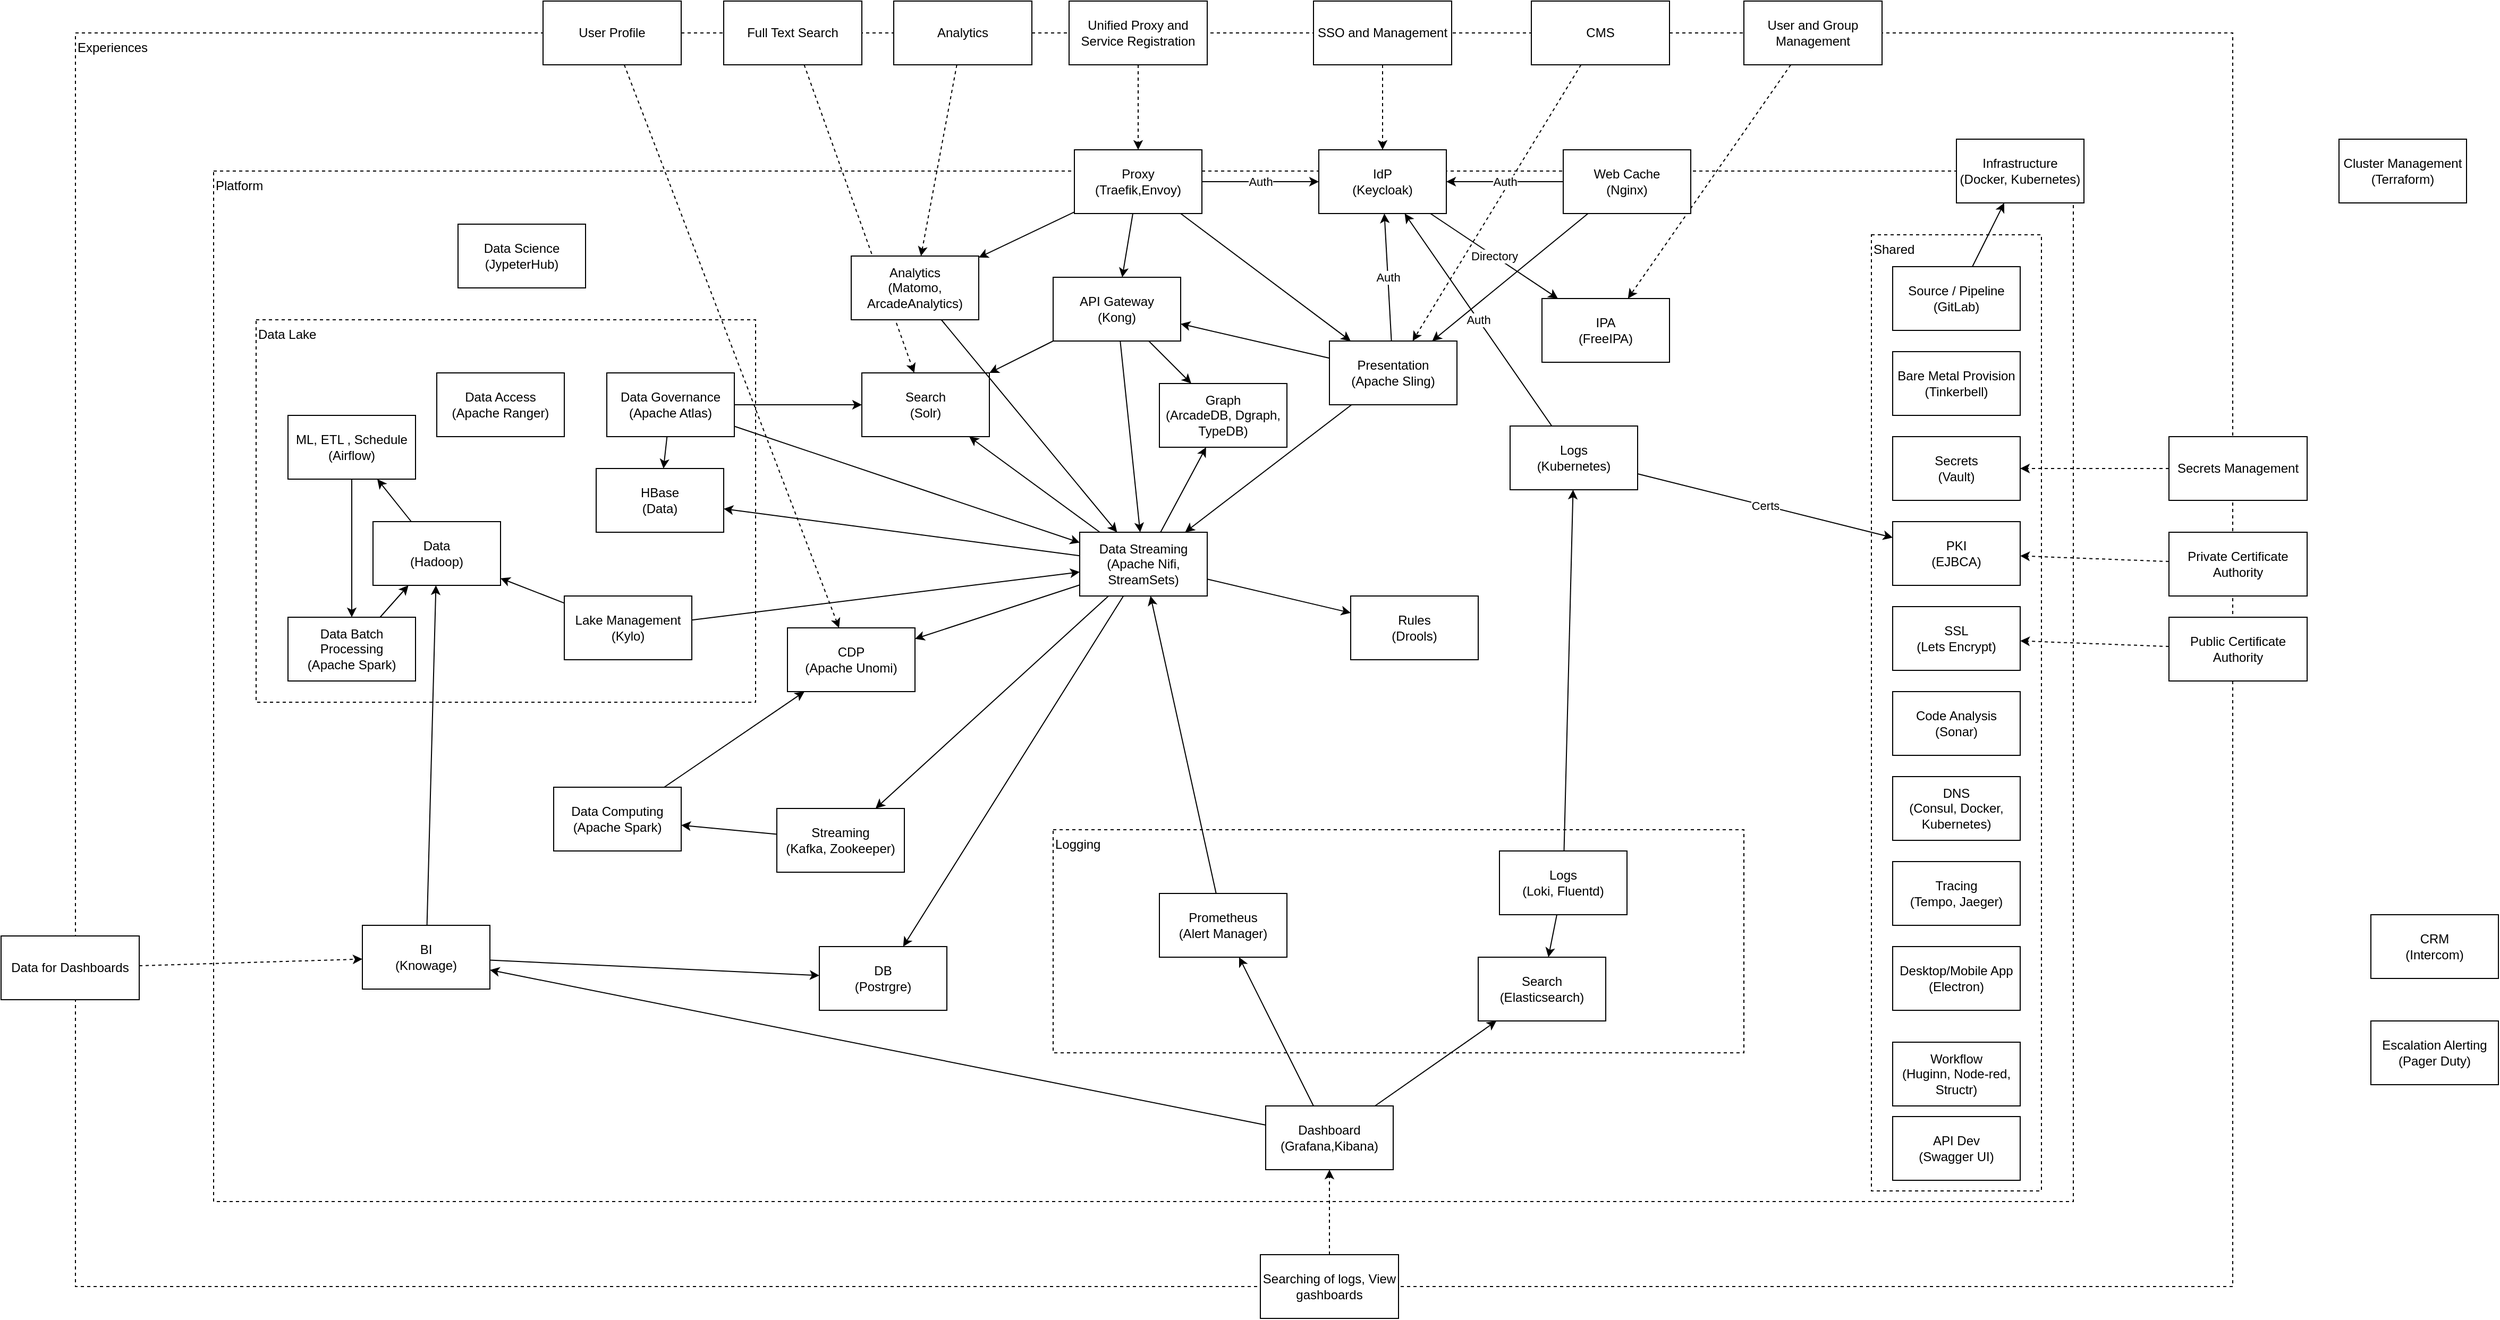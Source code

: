 <mxfile version="13.5.1" type="device" pages="2"><diagram id="fKNdlD2plWOkOZGuG4vE" name="Services"><mxGraphModel dx="2282" dy="1894" grid="1" gridSize="10" guides="1" tooltips="1" connect="1" arrows="1" fold="1" page="1" pageScale="1" pageWidth="850" pageHeight="1100" math="0" shadow="0"><root><mxCell id="0"/><mxCell id="hdmXZGqUlNRK6feqRWDT-110" value="Experience" parent="0"/><mxCell id="hdmXZGqUlNRK6feqRWDT-137" value="Experiences" style="rounded=0;whiteSpace=wrap;html=1;fillColor=none;dashed=1;align=left;verticalAlign=top;" parent="hdmXZGqUlNRK6feqRWDT-110" vertex="1"><mxGeometry x="-640" y="-140" width="2030" height="1180" as="geometry"/></mxCell><mxCell id="hdmXZGqUlNRK6feqRWDT-113" style="edgeStyle=orthogonalEdgeStyle;rounded=0;orthogonalLoop=1;jettySize=auto;html=1;dashed=1;" parent="hdmXZGqUlNRK6feqRWDT-110" source="hdmXZGqUlNRK6feqRWDT-114" target="hdmXZGqUlNRK6feqRWDT-81" edge="1"><mxGeometry relative="1" as="geometry"><mxPoint x="540" y="930" as="targetPoint"/></mxGeometry></mxCell><mxCell id="hdmXZGqUlNRK6feqRWDT-114" value="Searching of logs, View gashboards" style="rounded=0;whiteSpace=wrap;html=1;" parent="hdmXZGqUlNRK6feqRWDT-110" vertex="1"><mxGeometry x="475" y="1010" width="130" height="60" as="geometry"/></mxCell><mxCell id="hdmXZGqUlNRK6feqRWDT-115" style="edgeStyle=orthogonalEdgeStyle;rounded=0;orthogonalLoop=1;jettySize=auto;html=1;dashed=1;" parent="hdmXZGqUlNRK6feqRWDT-110" source="hdmXZGqUlNRK6feqRWDT-116" target="hdmXZGqUlNRK6feqRWDT-47" edge="1"><mxGeometry relative="1" as="geometry"><mxPoint x="360" y="-30" as="targetPoint"/></mxGeometry></mxCell><mxCell id="hdmXZGqUlNRK6feqRWDT-116" value="Unified Proxy and Service Registration" style="rounded=0;whiteSpace=wrap;html=1;" parent="hdmXZGqUlNRK6feqRWDT-110" vertex="1"><mxGeometry x="295" y="-170" width="130" height="60" as="geometry"/></mxCell><mxCell id="hdmXZGqUlNRK6feqRWDT-117" style="edgeStyle=orthogonalEdgeStyle;rounded=0;orthogonalLoop=1;jettySize=auto;html=1;dashed=1;" parent="hdmXZGqUlNRK6feqRWDT-110" source="hdmXZGqUlNRK6feqRWDT-118" target="hdmXZGqUlNRK6feqRWDT-49" edge="1"><mxGeometry relative="1" as="geometry"><mxPoint x="590" y="-30" as="targetPoint"/></mxGeometry></mxCell><mxCell id="hdmXZGqUlNRK6feqRWDT-118" value="SSO and Management" style="rounded=0;whiteSpace=wrap;html=1;" parent="hdmXZGqUlNRK6feqRWDT-110" vertex="1"><mxGeometry x="525" y="-170" width="130" height="60" as="geometry"/></mxCell><mxCell id="hdmXZGqUlNRK6feqRWDT-158" style="edgeStyle=none;rounded=1;sketch=0;orthogonalLoop=1;jettySize=auto;html=1;dashed=1;" parent="hdmXZGqUlNRK6feqRWDT-110" source="hdmXZGqUlNRK6feqRWDT-119" target="hdmXZGqUlNRK6feqRWDT-39" edge="1"><mxGeometry relative="1" as="geometry"/></mxCell><mxCell id="hdmXZGqUlNRK6feqRWDT-119" value="Full Text Search" style="rounded=0;whiteSpace=wrap;html=1;" parent="hdmXZGqUlNRK6feqRWDT-110" vertex="1"><mxGeometry x="-30" y="-170" width="130" height="60" as="geometry"/></mxCell><mxCell id="hdmXZGqUlNRK6feqRWDT-120" style="edgeStyle=orthogonalEdgeStyle;rounded=0;orthogonalLoop=1;jettySize=auto;html=1;dashed=1;" parent="hdmXZGqUlNRK6feqRWDT-110" source="hdmXZGqUlNRK6feqRWDT-121" target="hdmXZGqUlNRK6feqRWDT-92" edge="1"><mxGeometry relative="1" as="geometry"><mxPoint x="1190" y="270" as="targetPoint"/></mxGeometry></mxCell><mxCell id="hdmXZGqUlNRK6feqRWDT-121" value="Secrets Management" style="rounded=0;whiteSpace=wrap;html=1;" parent="hdmXZGqUlNRK6feqRWDT-110" vertex="1"><mxGeometry x="1330" y="240" width="130" height="60" as="geometry"/></mxCell><mxCell id="hdmXZGqUlNRK6feqRWDT-122" value="Analytics" style="rounded=0;whiteSpace=wrap;html=1;" parent="hdmXZGqUlNRK6feqRWDT-110" vertex="1"><mxGeometry x="130" y="-170" width="130" height="60" as="geometry"/></mxCell><mxCell id="hdmXZGqUlNRK6feqRWDT-124" value="CMS" style="rounded=0;whiteSpace=wrap;html=1;" parent="hdmXZGqUlNRK6feqRWDT-110" vertex="1"><mxGeometry x="730" y="-170" width="130" height="60" as="geometry"/></mxCell><mxCell id="hdmXZGqUlNRK6feqRWDT-126" style="edgeStyle=none;rounded=0;orthogonalLoop=1;jettySize=auto;html=1;dashed=1;" parent="hdmXZGqUlNRK6feqRWDT-110" source="hdmXZGqUlNRK6feqRWDT-122" target="hdmXZGqUlNRK6feqRWDT-68" edge="1"><mxGeometry relative="1" as="geometry"><mxPoint x="189.375" y="-110" as="sourcePoint"/><mxPoint x="155.625" y="70" as="targetPoint"/></mxGeometry></mxCell><mxCell id="hdmXZGqUlNRK6feqRWDT-127" style="edgeStyle=none;rounded=0;orthogonalLoop=1;jettySize=auto;html=1;dashed=1;" parent="hdmXZGqUlNRK6feqRWDT-110" source="hdmXZGqUlNRK6feqRWDT-124" target="hdmXZGqUlNRK6feqRWDT-26" edge="1"><mxGeometry relative="1" as="geometry"><mxPoint x="794.844" y="-110" as="sourcePoint"/><mxPoint x="620.156" y="150" as="targetPoint"/></mxGeometry></mxCell><mxCell id="hdmXZGqUlNRK6feqRWDT-157" style="rounded=1;sketch=0;orthogonalLoop=1;jettySize=auto;html=1;dashed=1;" parent="hdmXZGqUlNRK6feqRWDT-110" source="hdmXZGqUlNRK6feqRWDT-128" target="hdmXZGqUlNRK6feqRWDT-95" edge="1"><mxGeometry relative="1" as="geometry"/></mxCell><mxCell id="hdmXZGqUlNRK6feqRWDT-128" value="User Profile" style="rounded=0;whiteSpace=wrap;html=1;" parent="hdmXZGqUlNRK6feqRWDT-110" vertex="1"><mxGeometry x="-200" y="-170" width="130" height="60" as="geometry"/></mxCell><mxCell id="hdmXZGqUlNRK6feqRWDT-135" style="edgeStyle=none;rounded=0;orthogonalLoop=1;jettySize=auto;html=1;dashed=1;" parent="hdmXZGqUlNRK6feqRWDT-110" source="hdmXZGqUlNRK6feqRWDT-134" target="hdmXZGqUlNRK6feqRWDT-50" edge="1"><mxGeometry relative="1" as="geometry"><mxPoint x="690" y="-340" as="targetPoint"/></mxGeometry></mxCell><mxCell id="hdmXZGqUlNRK6feqRWDT-134" value="User and Group Management" style="rounded=0;whiteSpace=wrap;html=1;" parent="hdmXZGqUlNRK6feqRWDT-110" vertex="1"><mxGeometry x="930" y="-170" width="130" height="60" as="geometry"/></mxCell><mxCell id="hdmXZGqUlNRK6feqRWDT-143" value="Private Certificate Authority" style="rounded=0;whiteSpace=wrap;html=1;" parent="hdmXZGqUlNRK6feqRWDT-110" vertex="1"><mxGeometry x="1330" y="330" width="130" height="60" as="geometry"/></mxCell><mxCell id="hdmXZGqUlNRK6feqRWDT-144" value="Public Certificate Authority" style="rounded=0;whiteSpace=wrap;html=1;" parent="hdmXZGqUlNRK6feqRWDT-110" vertex="1"><mxGeometry x="1330" y="410" width="130" height="60" as="geometry"/></mxCell><mxCell id="hdmXZGqUlNRK6feqRWDT-149" value="Data for Dashboards" style="rounded=0;whiteSpace=wrap;html=1;" parent="hdmXZGqUlNRK6feqRWDT-110" vertex="1"><mxGeometry x="-710" y="710" width="130" height="60" as="geometry"/></mxCell><mxCell id="hdmXZGqUlNRK6feqRWDT-154" style="edgeStyle=none;rounded=0;orthogonalLoop=1;jettySize=auto;html=1;dashed=1;" parent="hdmXZGqUlNRK6feqRWDT-110" edge="1"><mxGeometry relative="1" as="geometry"><mxPoint x="-580" y="738.06" as="sourcePoint"/><mxPoint x="-370" y="731.791" as="targetPoint"/></mxGeometry></mxCell><mxCell id="hdmXZGqUlNRK6feqRWDT-15" value="Architecture" parent="0"/><mxCell id="hdmXZGqUlNRK6feqRWDT-18" value="Platform" style="rounded=0;whiteSpace=wrap;html=1;fillColor=none;dashed=1;align=left;verticalAlign=top;" parent="hdmXZGqUlNRK6feqRWDT-15" vertex="1"><mxGeometry x="-510" y="-10" width="1750" height="970" as="geometry"/></mxCell><mxCell id="hdmXZGqUlNRK6feqRWDT-19" value="Shared" style="rounded=0;whiteSpace=wrap;html=1;fillColor=none;dashed=1;verticalAlign=top;align=left;" parent="hdmXZGqUlNRK6feqRWDT-15" vertex="1"><mxGeometry x="1050" y="50" width="160" height="900" as="geometry"/></mxCell><mxCell id="hdmXZGqUlNRK6feqRWDT-20" value="Logging" style="rounded=0;whiteSpace=wrap;html=1;fillColor=none;dashed=1;verticalAlign=top;align=left;" parent="hdmXZGqUlNRK6feqRWDT-15" vertex="1"><mxGeometry x="280" y="610" width="650" height="210" as="geometry"/></mxCell><mxCell id="hdmXZGqUlNRK6feqRWDT-21" value="Data Lake" style="rounded=0;whiteSpace=wrap;html=1;fillColor=none;dashed=1;verticalAlign=top;align=left;" parent="hdmXZGqUlNRK6feqRWDT-15" vertex="1"><mxGeometry x="-470" y="130" width="470" height="360" as="geometry"/></mxCell><mxCell id="hdmXZGqUlNRK6feqRWDT-22" style="rounded=0;orthogonalLoop=1;jettySize=auto;html=1;" parent="hdmXZGqUlNRK6feqRWDT-15" source="hdmXZGqUlNRK6feqRWDT-74" target="hdmXZGqUlNRK6feqRWDT-39" edge="1"><mxGeometry relative="1" as="geometry"/></mxCell><mxCell id="hdmXZGqUlNRK6feqRWDT-23" style="edgeStyle=none;rounded=0;orthogonalLoop=1;jettySize=auto;html=1;" parent="hdmXZGqUlNRK6feqRWDT-15" source="hdmXZGqUlNRK6feqRWDT-74" target="hdmXZGqUlNRK6feqRWDT-38" edge="1"><mxGeometry relative="1" as="geometry"/></mxCell><mxCell id="hdmXZGqUlNRK6feqRWDT-24" value="Auth" style="edgeStyle=none;rounded=0;orthogonalLoop=1;jettySize=auto;html=1;" parent="hdmXZGqUlNRK6feqRWDT-15" source="hdmXZGqUlNRK6feqRWDT-26" target="hdmXZGqUlNRK6feqRWDT-49" edge="1"><mxGeometry relative="1" as="geometry"/></mxCell><mxCell id="hdmXZGqUlNRK6feqRWDT-25" style="edgeStyle=none;rounded=0;orthogonalLoop=1;jettySize=auto;html=1;" parent="hdmXZGqUlNRK6feqRWDT-15" source="hdmXZGqUlNRK6feqRWDT-26" target="hdmXZGqUlNRK6feqRWDT-34" edge="1"><mxGeometry relative="1" as="geometry"/></mxCell><mxCell id="hdmXZGqUlNRK6feqRWDT-26" value="&lt;div&gt;Presentation&lt;/div&gt;&lt;div&gt;(Apache Sling)&lt;/div&gt;" style="rounded=0;whiteSpace=wrap;html=1;" parent="hdmXZGqUlNRK6feqRWDT-15" vertex="1"><mxGeometry x="540" y="150" width="120" height="60" as="geometry"/></mxCell><mxCell id="hdmXZGqUlNRK6feqRWDT-27" style="rounded=0;orthogonalLoop=1;jettySize=auto;html=1;" parent="hdmXZGqUlNRK6feqRWDT-15" source="hdmXZGqUlNRK6feqRWDT-34" target="hdmXZGqUlNRK6feqRWDT-38" edge="1"><mxGeometry relative="1" as="geometry"/></mxCell><mxCell id="hdmXZGqUlNRK6feqRWDT-28" style="rounded=0;orthogonalLoop=1;jettySize=auto;html=1;" parent="hdmXZGqUlNRK6feqRWDT-15" source="hdmXZGqUlNRK6feqRWDT-34" target="hdmXZGqUlNRK6feqRWDT-39" edge="1"><mxGeometry relative="1" as="geometry"/></mxCell><mxCell id="hdmXZGqUlNRK6feqRWDT-29" style="edgeStyle=none;rounded=0;orthogonalLoop=1;jettySize=auto;html=1;" parent="hdmXZGqUlNRK6feqRWDT-15" source="hdmXZGqUlNRK6feqRWDT-34" target="hdmXZGqUlNRK6feqRWDT-42" edge="1"><mxGeometry relative="1" as="geometry"/></mxCell><mxCell id="hdmXZGqUlNRK6feqRWDT-30" style="edgeStyle=none;rounded=0;orthogonalLoop=1;jettySize=auto;html=1;" parent="hdmXZGqUlNRK6feqRWDT-15" source="hdmXZGqUlNRK6feqRWDT-34" target="hdmXZGqUlNRK6feqRWDT-66" edge="1"><mxGeometry relative="1" as="geometry"/></mxCell><mxCell id="hdmXZGqUlNRK6feqRWDT-31" style="edgeStyle=none;rounded=0;orthogonalLoop=1;jettySize=auto;html=1;" parent="hdmXZGqUlNRK6feqRWDT-15" source="hdmXZGqUlNRK6feqRWDT-34" target="hdmXZGqUlNRK6feqRWDT-76" edge="1"><mxGeometry relative="1" as="geometry"/></mxCell><mxCell id="hdmXZGqUlNRK6feqRWDT-32" style="rounded=0;orthogonalLoop=1;jettySize=auto;html=1;" parent="hdmXZGqUlNRK6feqRWDT-15" source="hdmXZGqUlNRK6feqRWDT-34" target="hdmXZGqUlNRK6feqRWDT-86" edge="1"><mxGeometry relative="1" as="geometry"/></mxCell><mxCell id="hdmXZGqUlNRK6feqRWDT-33" style="edgeStyle=none;rounded=0;orthogonalLoop=1;jettySize=auto;html=1;" parent="hdmXZGqUlNRK6feqRWDT-15" source="hdmXZGqUlNRK6feqRWDT-34" target="hdmXZGqUlNRK6feqRWDT-95" edge="1"><mxGeometry relative="1" as="geometry"/></mxCell><mxCell id="hdmXZGqUlNRK6feqRWDT-34" value="Data Streaming&lt;br&gt;(Apache Nifi, StreamSets)" style="rounded=0;whiteSpace=wrap;html=1;" parent="hdmXZGqUlNRK6feqRWDT-15" vertex="1"><mxGeometry x="305" y="330" width="120" height="60" as="geometry"/></mxCell><mxCell id="hdmXZGqUlNRK6feqRWDT-35" style="edgeStyle=none;rounded=0;orthogonalLoop=1;jettySize=auto;html=1;" parent="hdmXZGqUlNRK6feqRWDT-15" source="hdmXZGqUlNRK6feqRWDT-37" target="hdmXZGqUlNRK6feqRWDT-34" edge="1"><mxGeometry relative="1" as="geometry"/></mxCell><mxCell id="hdmXZGqUlNRK6feqRWDT-37" value="Prometheus&lt;br&gt;(Alert Manager)" style="rounded=0;whiteSpace=wrap;html=1;" parent="hdmXZGqUlNRK6feqRWDT-15" vertex="1"><mxGeometry x="380" y="670" width="120" height="60" as="geometry"/></mxCell><mxCell id="hdmXZGqUlNRK6feqRWDT-38" value="Graph&lt;br&gt;(ArcadeDB,&amp;nbsp;Dgraph, TypeDB)" style="rounded=0;whiteSpace=wrap;html=1;" parent="hdmXZGqUlNRK6feqRWDT-15" vertex="1"><mxGeometry x="380" y="190" width="120" height="60" as="geometry"/></mxCell><mxCell id="hdmXZGqUlNRK6feqRWDT-39" value="Search&lt;br&gt;(Solr)" style="rounded=0;whiteSpace=wrap;html=1;" parent="hdmXZGqUlNRK6feqRWDT-15" vertex="1"><mxGeometry x="100" y="180" width="120" height="60" as="geometry"/></mxCell><mxCell id="hdmXZGqUlNRK6feqRWDT-40" value="&lt;div&gt;Search&lt;/div&gt;&lt;div&gt;(Elasticsearch)&lt;/div&gt;" style="rounded=0;whiteSpace=wrap;html=1;" parent="hdmXZGqUlNRK6feqRWDT-15" vertex="1"><mxGeometry x="680" y="730" width="120" height="60" as="geometry"/></mxCell><mxCell id="hdmXZGqUlNRK6feqRWDT-42" value="&lt;div&gt;Rules&lt;/div&gt;&lt;div&gt;(Drools)&lt;/div&gt;" style="rounded=0;whiteSpace=wrap;html=1;" parent="hdmXZGqUlNRK6feqRWDT-15" vertex="1"><mxGeometry x="560" y="390" width="120" height="60" as="geometry"/></mxCell><mxCell id="hdmXZGqUlNRK6feqRWDT-43" value="Auth" style="edgeStyle=none;rounded=0;orthogonalLoop=1;jettySize=auto;html=1;" parent="hdmXZGqUlNRK6feqRWDT-15" source="hdmXZGqUlNRK6feqRWDT-47" target="hdmXZGqUlNRK6feqRWDT-49" edge="1"><mxGeometry relative="1" as="geometry"/></mxCell><mxCell id="hdmXZGqUlNRK6feqRWDT-44" style="edgeStyle=none;rounded=0;orthogonalLoop=1;jettySize=auto;html=1;" parent="hdmXZGqUlNRK6feqRWDT-15" source="hdmXZGqUlNRK6feqRWDT-47" target="hdmXZGqUlNRK6feqRWDT-74" edge="1"><mxGeometry relative="1" as="geometry"/></mxCell><mxCell id="hdmXZGqUlNRK6feqRWDT-45" value="" style="edgeStyle=none;rounded=0;orthogonalLoop=1;jettySize=auto;html=1;" parent="hdmXZGqUlNRK6feqRWDT-15" source="hdmXZGqUlNRK6feqRWDT-47" target="hdmXZGqUlNRK6feqRWDT-68" edge="1"><mxGeometry relative="1" as="geometry"/></mxCell><mxCell id="hdmXZGqUlNRK6feqRWDT-46" style="edgeStyle=none;rounded=0;orthogonalLoop=1;jettySize=auto;html=1;" parent="hdmXZGqUlNRK6feqRWDT-15" source="hdmXZGqUlNRK6feqRWDT-47" target="hdmXZGqUlNRK6feqRWDT-26" edge="1"><mxGeometry relative="1" as="geometry"/></mxCell><mxCell id="hdmXZGqUlNRK6feqRWDT-47" value="&lt;div&gt;&lt;span&gt;Proxy&lt;/span&gt;&lt;/div&gt;&lt;div&gt;&lt;span&gt;(Traefik,Envoy)&lt;/span&gt;&lt;br&gt;&lt;/div&gt;" style="rounded=0;whiteSpace=wrap;html=1;" parent="hdmXZGqUlNRK6feqRWDT-15" vertex="1"><mxGeometry x="300" y="-30" width="120" height="60" as="geometry"/></mxCell><mxCell id="hdmXZGqUlNRK6feqRWDT-48" value="Directory" style="edgeStyle=none;rounded=0;orthogonalLoop=1;jettySize=auto;html=1;" parent="hdmXZGqUlNRK6feqRWDT-15" source="hdmXZGqUlNRK6feqRWDT-49" target="hdmXZGqUlNRK6feqRWDT-50" edge="1"><mxGeometry relative="1" as="geometry"/></mxCell><mxCell id="hdmXZGqUlNRK6feqRWDT-49" value="&lt;div&gt;IdP&lt;/div&gt;&lt;div&gt;(Keycloak)&lt;/div&gt;" style="rounded=0;whiteSpace=wrap;html=1;" parent="hdmXZGqUlNRK6feqRWDT-15" vertex="1"><mxGeometry x="530" y="-30" width="120" height="60" as="geometry"/></mxCell><mxCell id="hdmXZGqUlNRK6feqRWDT-50" value="&lt;div&gt;IPA&lt;/div&gt;&lt;div&gt;(FreeIPA)&lt;/div&gt;" style="rounded=0;whiteSpace=wrap;html=1;" parent="hdmXZGqUlNRK6feqRWDT-15" vertex="1"><mxGeometry x="740" y="110" width="120" height="60" as="geometry"/></mxCell><mxCell id="hdmXZGqUlNRK6feqRWDT-51" value="Certs" style="edgeStyle=none;rounded=0;orthogonalLoop=1;jettySize=auto;html=1;" parent="hdmXZGqUlNRK6feqRWDT-15" source="hdmXZGqUlNRK6feqRWDT-53" target="hdmXZGqUlNRK6feqRWDT-72" edge="1"><mxGeometry relative="1" as="geometry"/></mxCell><mxCell id="hdmXZGqUlNRK6feqRWDT-52" value="Auth" style="edgeStyle=none;rounded=0;orthogonalLoop=1;jettySize=auto;html=1;" parent="hdmXZGqUlNRK6feqRWDT-15" source="hdmXZGqUlNRK6feqRWDT-53" target="hdmXZGqUlNRK6feqRWDT-49" edge="1"><mxGeometry relative="1" as="geometry"/></mxCell><mxCell id="hdmXZGqUlNRK6feqRWDT-53" value="&lt;div&gt;Logs&lt;/div&gt;&lt;div&gt;(Kubernetes)&lt;/div&gt;" style="rounded=0;whiteSpace=wrap;html=1;" parent="hdmXZGqUlNRK6feqRWDT-15" vertex="1"><mxGeometry x="710" y="230" width="120" height="60" as="geometry"/></mxCell><mxCell id="hdmXZGqUlNRK6feqRWDT-54" style="edgeStyle=none;rounded=0;orthogonalLoop=1;jettySize=auto;html=1;" parent="hdmXZGqUlNRK6feqRWDT-15" source="hdmXZGqUlNRK6feqRWDT-55" target="hdmXZGqUlNRK6feqRWDT-97" edge="1"><mxGeometry relative="1" as="geometry"/></mxCell><mxCell id="hdmXZGqUlNRK6feqRWDT-55" value="&lt;div&gt;Data&lt;/div&gt;&lt;div&gt;(Hadoop)&lt;/div&gt;" style="rounded=0;whiteSpace=wrap;html=1;" parent="hdmXZGqUlNRK6feqRWDT-15" vertex="1"><mxGeometry x="-360" y="320" width="120" height="60" as="geometry"/></mxCell><mxCell id="hdmXZGqUlNRK6feqRWDT-56" style="edgeStyle=none;rounded=0;orthogonalLoop=1;jettySize=auto;html=1;" parent="hdmXZGqUlNRK6feqRWDT-15" source="hdmXZGqUlNRK6feqRWDT-58" target="hdmXZGqUlNRK6feqRWDT-55" edge="1"><mxGeometry relative="1" as="geometry"/></mxCell><mxCell id="hdmXZGqUlNRK6feqRWDT-57" style="edgeStyle=none;rounded=0;orthogonalLoop=1;jettySize=auto;html=1;" parent="hdmXZGqUlNRK6feqRWDT-15" source="hdmXZGqUlNRK6feqRWDT-58" target="hdmXZGqUlNRK6feqRWDT-34" edge="1"><mxGeometry relative="1" as="geometry"/></mxCell><mxCell id="hdmXZGqUlNRK6feqRWDT-58" value="&lt;div&gt;Lake Management&lt;/div&gt;&lt;div&gt;(Kylo)&lt;/div&gt;" style="rounded=0;whiteSpace=wrap;html=1;" parent="hdmXZGqUlNRK6feqRWDT-15" vertex="1"><mxGeometry x="-180" y="390" width="120" height="60" as="geometry"/></mxCell><mxCell id="hdmXZGqUlNRK6feqRWDT-59" style="edgeStyle=none;rounded=0;orthogonalLoop=1;jettySize=auto;html=1;" parent="hdmXZGqUlNRK6feqRWDT-15" source="hdmXZGqUlNRK6feqRWDT-62" target="hdmXZGqUlNRK6feqRWDT-39" edge="1"><mxGeometry relative="1" as="geometry"/></mxCell><mxCell id="hdmXZGqUlNRK6feqRWDT-60" style="edgeStyle=none;rounded=0;orthogonalLoop=1;jettySize=auto;html=1;" parent="hdmXZGqUlNRK6feqRWDT-15" source="hdmXZGqUlNRK6feqRWDT-62" target="hdmXZGqUlNRK6feqRWDT-86" edge="1"><mxGeometry relative="1" as="geometry"/></mxCell><mxCell id="hdmXZGqUlNRK6feqRWDT-61" style="edgeStyle=none;rounded=0;orthogonalLoop=1;jettySize=auto;html=1;" parent="hdmXZGqUlNRK6feqRWDT-15" source="hdmXZGqUlNRK6feqRWDT-62" target="hdmXZGqUlNRK6feqRWDT-34" edge="1"><mxGeometry relative="1" as="geometry"/></mxCell><mxCell id="hdmXZGqUlNRK6feqRWDT-62" value="&lt;div&gt;Data Governance&lt;/div&gt;&lt;div&gt;(Apache Atlas)&lt;/div&gt;" style="rounded=0;whiteSpace=wrap;html=1;" parent="hdmXZGqUlNRK6feqRWDT-15" vertex="1"><mxGeometry x="-140" y="180" width="120" height="60" as="geometry"/></mxCell><mxCell id="hdmXZGqUlNRK6feqRWDT-63" style="edgeStyle=none;rounded=0;orthogonalLoop=1;jettySize=auto;html=1;" parent="hdmXZGqUlNRK6feqRWDT-15" source="hdmXZGqUlNRK6feqRWDT-64" target="hdmXZGqUlNRK6feqRWDT-55" edge="1"><mxGeometry relative="1" as="geometry"/></mxCell><mxCell id="hdmXZGqUlNRK6feqRWDT-64" value="&lt;div&gt;Data Batch Processing&lt;/div&gt;&lt;div&gt;(Apache Spark)&lt;/div&gt;" style="rounded=0;whiteSpace=wrap;html=1;" parent="hdmXZGqUlNRK6feqRWDT-15" vertex="1"><mxGeometry x="-440" y="410" width="120" height="60" as="geometry"/></mxCell><mxCell id="hdmXZGqUlNRK6feqRWDT-65" style="edgeStyle=none;rounded=0;orthogonalLoop=1;jettySize=auto;html=1;" parent="hdmXZGqUlNRK6feqRWDT-15" source="hdmXZGqUlNRK6feqRWDT-66" target="hdmXZGqUlNRK6feqRWDT-99" edge="1"><mxGeometry relative="1" as="geometry"/></mxCell><mxCell id="hdmXZGqUlNRK6feqRWDT-66" value="Streaming&lt;br&gt;(Kafka, Zookeeper)" style="rounded=0;whiteSpace=wrap;html=1;" parent="hdmXZGqUlNRK6feqRWDT-15" vertex="1"><mxGeometry x="20" y="590" width="120" height="60" as="geometry"/></mxCell><mxCell id="hdmXZGqUlNRK6feqRWDT-67" style="edgeStyle=none;rounded=0;orthogonalLoop=1;jettySize=auto;html=1;" parent="hdmXZGqUlNRK6feqRWDT-15" source="hdmXZGqUlNRK6feqRWDT-68" target="hdmXZGqUlNRK6feqRWDT-34" edge="1"><mxGeometry relative="1" as="geometry"/></mxCell><mxCell id="hdmXZGqUlNRK6feqRWDT-68" value="&lt;div&gt;Analytics&lt;/div&gt;&lt;div&gt;(Matomo,&lt;/div&gt;&lt;div&gt;ArcadeAnalytics)&lt;/div&gt;" style="rounded=0;whiteSpace=wrap;html=1;" parent="hdmXZGqUlNRK6feqRWDT-15" vertex="1"><mxGeometry x="90" y="70" width="120" height="60" as="geometry"/></mxCell><mxCell id="hdmXZGqUlNRK6feqRWDT-69" style="edgeStyle=none;rounded=0;orthogonalLoop=1;jettySize=auto;html=1;" parent="hdmXZGqUlNRK6feqRWDT-15" source="hdmXZGqUlNRK6feqRWDT-71" target="hdmXZGqUlNRK6feqRWDT-76" edge="1"><mxGeometry relative="1" as="geometry"/></mxCell><mxCell id="hdmXZGqUlNRK6feqRWDT-70" style="edgeStyle=none;rounded=0;orthogonalLoop=1;jettySize=auto;html=1;" parent="hdmXZGqUlNRK6feqRWDT-15" source="hdmXZGqUlNRK6feqRWDT-71" target="hdmXZGqUlNRK6feqRWDT-55" edge="1"><mxGeometry relative="1" as="geometry"/></mxCell><mxCell id="hdmXZGqUlNRK6feqRWDT-71" value="&lt;div&gt;BI&lt;/div&gt;&lt;div&gt;(Knowage)&lt;/div&gt;" style="rounded=0;whiteSpace=wrap;html=1;" parent="hdmXZGqUlNRK6feqRWDT-15" vertex="1"><mxGeometry x="-370" y="700" width="120" height="60" as="geometry"/></mxCell><mxCell id="hdmXZGqUlNRK6feqRWDT-72" value="&lt;div&gt;PKI&lt;/div&gt;&lt;div&gt;(EJBCA)&lt;/div&gt;" style="rounded=0;whiteSpace=wrap;html=1;" parent="hdmXZGqUlNRK6feqRWDT-15" vertex="1"><mxGeometry x="1070" y="320" width="120" height="60" as="geometry"/></mxCell><mxCell id="hdmXZGqUlNRK6feqRWDT-73" style="edgeStyle=none;rounded=0;orthogonalLoop=1;jettySize=auto;html=1;" parent="hdmXZGqUlNRK6feqRWDT-15" source="hdmXZGqUlNRK6feqRWDT-74" target="hdmXZGqUlNRK6feqRWDT-34" edge="1"><mxGeometry relative="1" as="geometry"/></mxCell><mxCell id="hdmXZGqUlNRK6feqRWDT-74" value="&lt;div&gt;API Gateway&lt;/div&gt;&lt;div&gt;(Kong)&lt;/div&gt;" style="rounded=0;whiteSpace=wrap;html=1;" parent="hdmXZGqUlNRK6feqRWDT-15" vertex="1"><mxGeometry x="280" y="90" width="120" height="60" as="geometry"/></mxCell><mxCell id="hdmXZGqUlNRK6feqRWDT-75" style="edgeStyle=none;rounded=0;orthogonalLoop=1;jettySize=auto;html=1;" parent="hdmXZGqUlNRK6feqRWDT-15" source="hdmXZGqUlNRK6feqRWDT-26" target="hdmXZGqUlNRK6feqRWDT-74" edge="1"><mxGeometry relative="1" as="geometry"><mxPoint x="483.571" y="170" as="sourcePoint"/><mxPoint x="386.429" y="250" as="targetPoint"/></mxGeometry></mxCell><mxCell id="hdmXZGqUlNRK6feqRWDT-76" value="&lt;div&gt;DB&lt;br&gt;&lt;/div&gt;&lt;div&gt;(Postrgre)&lt;/div&gt;" style="rounded=0;whiteSpace=wrap;html=1;" parent="hdmXZGqUlNRK6feqRWDT-15" vertex="1"><mxGeometry x="60" y="720" width="120" height="60" as="geometry"/></mxCell><mxCell id="hdmXZGqUlNRK6feqRWDT-78" style="edgeStyle=none;rounded=0;orthogonalLoop=1;jettySize=auto;html=1;" parent="hdmXZGqUlNRK6feqRWDT-15" source="hdmXZGqUlNRK6feqRWDT-81" target="hdmXZGqUlNRK6feqRWDT-37" edge="1"><mxGeometry relative="1" as="geometry"/></mxCell><mxCell id="hdmXZGqUlNRK6feqRWDT-80" style="edgeStyle=none;rounded=0;orthogonalLoop=1;jettySize=auto;html=1;" parent="hdmXZGqUlNRK6feqRWDT-15" source="hdmXZGqUlNRK6feqRWDT-81" target="hdmXZGqUlNRK6feqRWDT-40" edge="1"><mxGeometry relative="1" as="geometry"/></mxCell><mxCell id="hdmXZGqUlNRK6feqRWDT-148" style="edgeStyle=none;rounded=0;orthogonalLoop=1;jettySize=auto;html=1;" parent="hdmXZGqUlNRK6feqRWDT-15" source="hdmXZGqUlNRK6feqRWDT-81" target="hdmXZGqUlNRK6feqRWDT-71" edge="1"><mxGeometry relative="1" as="geometry"/></mxCell><mxCell id="hdmXZGqUlNRK6feqRWDT-81" value="&lt;div&gt;Dashboard&lt;/div&gt;&lt;div&gt;(Grafana,Kibana)&lt;/div&gt;" style="rounded=0;whiteSpace=wrap;html=1;" parent="hdmXZGqUlNRK6feqRWDT-15" vertex="1"><mxGeometry x="480" y="870" width="120" height="60" as="geometry"/></mxCell><mxCell id="hdmXZGqUlNRK6feqRWDT-82" style="edgeStyle=none;rounded=0;orthogonalLoop=1;jettySize=auto;html=1;" parent="hdmXZGqUlNRK6feqRWDT-15" source="hdmXZGqUlNRK6feqRWDT-84" target="hdmXZGqUlNRK6feqRWDT-40" edge="1"><mxGeometry relative="1" as="geometry"/></mxCell><mxCell id="hdmXZGqUlNRK6feqRWDT-83" style="edgeStyle=none;rounded=0;orthogonalLoop=1;jettySize=auto;html=1;" parent="hdmXZGqUlNRK6feqRWDT-15" source="hdmXZGqUlNRK6feqRWDT-84" target="hdmXZGqUlNRK6feqRWDT-53" edge="1"><mxGeometry relative="1" as="geometry"/></mxCell><mxCell id="hdmXZGqUlNRK6feqRWDT-84" value="&lt;div&gt;Logs&lt;/div&gt;&lt;div&gt;(Loki, Fluentd)&lt;/div&gt;" style="rounded=0;whiteSpace=wrap;html=1;" parent="hdmXZGqUlNRK6feqRWDT-15" vertex="1"><mxGeometry x="700" y="630" width="120" height="60" as="geometry"/></mxCell><mxCell id="hdmXZGqUlNRK6feqRWDT-85" value="&lt;div&gt;DNS&lt;/div&gt;&lt;div&gt;(Consul, Docker, Kubernetes)&lt;/div&gt;" style="rounded=0;whiteSpace=wrap;html=1;" parent="hdmXZGqUlNRK6feqRWDT-15" vertex="1"><mxGeometry x="1070" y="560" width="120" height="60" as="geometry"/></mxCell><mxCell id="hdmXZGqUlNRK6feqRWDT-86" value="HBase&lt;br&gt;(Data)" style="rounded=0;whiteSpace=wrap;html=1;" parent="hdmXZGqUlNRK6feqRWDT-15" vertex="1"><mxGeometry x="-150" y="270" width="120" height="60" as="geometry"/></mxCell><mxCell id="hdmXZGqUlNRK6feqRWDT-87" value="&lt;div&gt;Data Access&lt;/div&gt;&lt;div&gt;(Apache Ranger)&lt;/div&gt;" style="rounded=0;whiteSpace=wrap;html=1;" parent="hdmXZGqUlNRK6feqRWDT-15" vertex="1"><mxGeometry x="-300" y="180" width="120" height="60" as="geometry"/></mxCell><mxCell id="hdmXZGqUlNRK6feqRWDT-88" value="" style="edgeStyle=none;rounded=0;orthogonalLoop=1;jettySize=auto;html=1;" parent="hdmXZGqUlNRK6feqRWDT-15" source="hdmXZGqUlNRK6feqRWDT-89" target="hdmXZGqUlNRK6feqRWDT-90" edge="1"><mxGeometry relative="1" as="geometry"/></mxCell><mxCell id="hdmXZGqUlNRK6feqRWDT-89" value="&lt;div&gt;Source / Pipeline&lt;br&gt;&lt;/div&gt;&lt;div&gt;(GitLab)&lt;/div&gt;" style="rounded=0;whiteSpace=wrap;html=1;" parent="hdmXZGqUlNRK6feqRWDT-15" vertex="1"><mxGeometry x="1070" y="80" width="120" height="60" as="geometry"/></mxCell><mxCell id="hdmXZGqUlNRK6feqRWDT-90" value="&lt;div&gt;Infrastructure&lt;/div&gt;&lt;div&gt;(Docker, Kubernetes)&lt;/div&gt;" style="rounded=0;whiteSpace=wrap;html=1;" parent="hdmXZGqUlNRK6feqRWDT-15" vertex="1"><mxGeometry x="1130" y="-40" width="120" height="60" as="geometry"/></mxCell><mxCell id="hdmXZGqUlNRK6feqRWDT-91" value="&lt;div&gt;Bare Metal Provision&lt;/div&gt;&lt;div&gt;(Tinkerbell)&lt;/div&gt;" style="rounded=0;whiteSpace=wrap;html=1;" parent="hdmXZGqUlNRK6feqRWDT-15" vertex="1"><mxGeometry x="1070" y="160" width="120" height="60" as="geometry"/></mxCell><mxCell id="hdmXZGqUlNRK6feqRWDT-92" value="&lt;div&gt;Secrets&lt;/div&gt;&lt;div&gt;(Vault)&lt;/div&gt;" style="rounded=0;whiteSpace=wrap;html=1;" parent="hdmXZGqUlNRK6feqRWDT-15" vertex="1"><mxGeometry x="1070" y="240" width="120" height="60" as="geometry"/></mxCell><mxCell id="hdmXZGqUlNRK6feqRWDT-93" value="&lt;div&gt;Code Analysis&lt;/div&gt;&lt;div&gt;(Sonar)&lt;/div&gt;" style="rounded=0;whiteSpace=wrap;html=1;" parent="hdmXZGqUlNRK6feqRWDT-15" vertex="1"><mxGeometry x="1070" y="480" width="120" height="60" as="geometry"/></mxCell><mxCell id="hdmXZGqUlNRK6feqRWDT-94" value="&lt;div&gt;SSL&lt;/div&gt;&lt;div&gt;(Lets Encrypt)&lt;/div&gt;" style="rounded=0;whiteSpace=wrap;html=1;" parent="hdmXZGqUlNRK6feqRWDT-15" vertex="1"><mxGeometry x="1070" y="400" width="120" height="60" as="geometry"/></mxCell><mxCell id="hdmXZGqUlNRK6feqRWDT-95" value="CDP&lt;br&gt;(Apache Unomi)" style="rounded=0;whiteSpace=wrap;html=1;" parent="hdmXZGqUlNRK6feqRWDT-15" vertex="1"><mxGeometry x="30" y="420" width="120" height="60" as="geometry"/></mxCell><mxCell id="hdmXZGqUlNRK6feqRWDT-96" style="edgeStyle=none;rounded=0;orthogonalLoop=1;jettySize=auto;html=1;" parent="hdmXZGqUlNRK6feqRWDT-15" source="hdmXZGqUlNRK6feqRWDT-97" target="hdmXZGqUlNRK6feqRWDT-64" edge="1"><mxGeometry relative="1" as="geometry"/></mxCell><mxCell id="hdmXZGqUlNRK6feqRWDT-97" value="ML, ETL , Schedule&lt;br&gt;(Airflow)" style="rounded=0;whiteSpace=wrap;html=1;" parent="hdmXZGqUlNRK6feqRWDT-15" vertex="1"><mxGeometry x="-440" y="220" width="120" height="60" as="geometry"/></mxCell><mxCell id="hdmXZGqUlNRK6feqRWDT-98" style="edgeStyle=none;rounded=0;orthogonalLoop=1;jettySize=auto;html=1;" parent="hdmXZGqUlNRK6feqRWDT-15" source="hdmXZGqUlNRK6feqRWDT-99" target="hdmXZGqUlNRK6feqRWDT-95" edge="1"><mxGeometry relative="1" as="geometry"/></mxCell><mxCell id="hdmXZGqUlNRK6feqRWDT-99" value="&lt;div&gt;Data Computing&lt;/div&gt;&lt;div&gt;(Apache Spark)&lt;/div&gt;" style="rounded=0;whiteSpace=wrap;html=1;" parent="hdmXZGqUlNRK6feqRWDT-15" vertex="1"><mxGeometry x="-190" y="570" width="120" height="60" as="geometry"/></mxCell><mxCell id="hdmXZGqUlNRK6feqRWDT-106" value="Data Science&lt;br&gt;(JypeterHub)" style="rounded=0;whiteSpace=wrap;html=1;" parent="hdmXZGqUlNRK6feqRWDT-15" vertex="1"><mxGeometry x="-280" y="40" width="120" height="60" as="geometry"/></mxCell><mxCell id="hdmXZGqUlNRK6feqRWDT-131" value="&lt;div&gt;Desktop/&lt;span&gt;Mobile App&lt;/span&gt;&lt;/div&gt;&lt;div&gt;(Electron)&lt;/div&gt;" style="rounded=0;whiteSpace=wrap;html=1;" parent="hdmXZGqUlNRK6feqRWDT-15" vertex="1"><mxGeometry x="1070" y="720" width="120" height="60" as="geometry"/></mxCell><mxCell id="hdmXZGqUlNRK6feqRWDT-139" value="&lt;div&gt;Tracing&lt;/div&gt;&lt;div&gt;(Tempo, Jaeger)&lt;/div&gt;" style="rounded=0;whiteSpace=wrap;html=1;" parent="hdmXZGqUlNRK6feqRWDT-15" vertex="1"><mxGeometry x="1070" y="640" width="120" height="60" as="geometry"/></mxCell><mxCell id="hdmXZGqUlNRK6feqRWDT-141" style="edgeStyle=none;rounded=0;orthogonalLoop=1;jettySize=auto;html=1;" parent="hdmXZGqUlNRK6feqRWDT-15" source="hdmXZGqUlNRK6feqRWDT-140" target="hdmXZGqUlNRK6feqRWDT-26" edge="1"><mxGeometry relative="1" as="geometry"/></mxCell><mxCell id="hdmXZGqUlNRK6feqRWDT-142" value="Auth" style="edgeStyle=none;rounded=0;orthogonalLoop=1;jettySize=auto;html=1;" parent="hdmXZGqUlNRK6feqRWDT-15" source="hdmXZGqUlNRK6feqRWDT-140" target="hdmXZGqUlNRK6feqRWDT-49" edge="1"><mxGeometry relative="1" as="geometry"/></mxCell><mxCell id="hdmXZGqUlNRK6feqRWDT-140" value="&lt;div&gt;Web Cache&lt;/div&gt;&lt;div&gt;(Nginx)&lt;/div&gt;" style="rounded=0;whiteSpace=wrap;html=1;" parent="hdmXZGqUlNRK6feqRWDT-15" vertex="1"><mxGeometry x="760" y="-30" width="120" height="60" as="geometry"/></mxCell><mxCell id="hdmXZGqUlNRK6feqRWDT-145" style="edgeStyle=none;rounded=0;orthogonalLoop=1;jettySize=auto;html=1;dashed=1;" parent="hdmXZGqUlNRK6feqRWDT-15" source="hdmXZGqUlNRK6feqRWDT-144" target="hdmXZGqUlNRK6feqRWDT-94" edge="1"><mxGeometry relative="1" as="geometry"/></mxCell><mxCell id="hdmXZGqUlNRK6feqRWDT-146" style="edgeStyle=none;rounded=0;orthogonalLoop=1;jettySize=auto;html=1;dashed=1;" parent="hdmXZGqUlNRK6feqRWDT-15" source="hdmXZGqUlNRK6feqRWDT-143" target="hdmXZGqUlNRK6feqRWDT-72" edge="1"><mxGeometry relative="1" as="geometry"/></mxCell><mxCell id="hdmXZGqUlNRK6feqRWDT-152" value="&lt;div&gt;Workflow&lt;/div&gt;&lt;div&gt;(Huginn, Node-red, Structr)&lt;/div&gt;" style="rounded=0;whiteSpace=wrap;html=1;" parent="hdmXZGqUlNRK6feqRWDT-15" vertex="1"><mxGeometry x="1070" y="810" width="120" height="60" as="geometry"/></mxCell><mxCell id="hdmXZGqUlNRK6feqRWDT-153" value="&lt;div&gt;API Dev&lt;/div&gt;&lt;div&gt;(Swagger UI)&lt;/div&gt;" style="rounded=0;whiteSpace=wrap;html=1;" parent="hdmXZGqUlNRK6feqRWDT-15" vertex="1"><mxGeometry x="1070" y="880" width="120" height="60" as="geometry"/></mxCell><mxCell id="kGL30wd-fKVTJNzWUUdx-0" value="&lt;div&gt;Escalation Alerting&lt;/div&gt;&lt;div&gt;(Pager Duty)&lt;/div&gt;" style="rounded=0;whiteSpace=wrap;html=1;" vertex="1" parent="hdmXZGqUlNRK6feqRWDT-15"><mxGeometry x="1520" y="790" width="120" height="60" as="geometry"/></mxCell><mxCell id="kGL30wd-fKVTJNzWUUdx-1" value="&lt;div&gt;Cluster Management&lt;/div&gt;&lt;div&gt;(Terraform)&lt;/div&gt;" style="rounded=0;whiteSpace=wrap;html=1;" vertex="1" parent="hdmXZGqUlNRK6feqRWDT-15"><mxGeometry x="1490" y="-40" width="120" height="60" as="geometry"/></mxCell><mxCell id="kGL30wd-fKVTJNzWUUdx-3" value="CRM&lt;br&gt;(Intercom)" style="rounded=0;whiteSpace=wrap;html=1;" vertex="1" parent="hdmXZGqUlNRK6feqRWDT-15"><mxGeometry x="1520" y="690" width="120" height="60" as="geometry"/></mxCell></root></mxGraphModel></diagram><diagram id="vmKC--7kRZTNKCQeucoW" name="Page-2"><mxGraphModel dx="1086" dy="966" grid="1" gridSize="10" guides="1" tooltips="1" connect="1" arrows="1" fold="1" page="1" pageScale="1" pageWidth="850" pageHeight="1100" math="0" shadow="0"><root><mxCell id="-E50__3ndEGf--i6yPOP-0"/><mxCell id="-E50__3ndEGf--i6yPOP-1" parent="-E50__3ndEGf--i6yPOP-0"/><mxCell id="-E50__3ndEGf--i6yPOP-2" value="ArcadeDB" style="rounded=0;whiteSpace=wrap;html=1;" vertex="1" parent="-E50__3ndEGf--i6yPOP-1"><mxGeometry x="300" y="490" width="120" height="60" as="geometry"/></mxCell><mxCell id="-E50__3ndEGf--i6yPOP-6" style="rounded=0;orthogonalLoop=1;jettySize=auto;html=1;" edge="1" parent="-E50__3ndEGf--i6yPOP-1" source="-E50__3ndEGf--i6yPOP-3" target="-E50__3ndEGf--i6yPOP-7"><mxGeometry relative="1" as="geometry"/></mxCell><mxCell id="-E50__3ndEGf--i6yPOP-11" style="edgeStyle=none;rounded=0;orthogonalLoop=1;jettySize=auto;html=1;" edge="1" parent="-E50__3ndEGf--i6yPOP-1" source="-E50__3ndEGf--i6yPOP-3" target="-E50__3ndEGf--i6yPOP-2"><mxGeometry relative="1" as="geometry"/></mxCell><mxCell id="-E50__3ndEGf--i6yPOP-3" value="Read APIs" style="rounded=0;whiteSpace=wrap;html=1;" vertex="1" parent="-E50__3ndEGf--i6yPOP-1"><mxGeometry x="210" y="180" width="120" height="60" as="geometry"/></mxCell><mxCell id="-E50__3ndEGf--i6yPOP-5" style="rounded=0;orthogonalLoop=1;jettySize=auto;html=1;" edge="1" parent="-E50__3ndEGf--i6yPOP-1" source="-E50__3ndEGf--i6yPOP-4" target="-E50__3ndEGf--i6yPOP-7"><mxGeometry relative="1" as="geometry"/></mxCell><mxCell id="-E50__3ndEGf--i6yPOP-4" value="Write APIs" style="rounded=0;whiteSpace=wrap;html=1;" vertex="1" parent="-E50__3ndEGf--i6yPOP-1"><mxGeometry x="410" y="180" width="120" height="60" as="geometry"/></mxCell><mxCell id="-E50__3ndEGf--i6yPOP-10" style="edgeStyle=none;rounded=0;orthogonalLoop=1;jettySize=auto;html=1;" edge="1" parent="-E50__3ndEGf--i6yPOP-1" source="-E50__3ndEGf--i6yPOP-7" target="-E50__3ndEGf--i6yPOP-2"><mxGeometry relative="1" as="geometry"/></mxCell><mxCell id="-E50__3ndEGf--i6yPOP-7" value="Schema APIs" style="rounded=0;whiteSpace=wrap;html=1;" vertex="1" parent="-E50__3ndEGf--i6yPOP-1"><mxGeometry x="370" y="330" width="120" height="60" as="geometry"/></mxCell></root></mxGraphModel></diagram></mxfile>